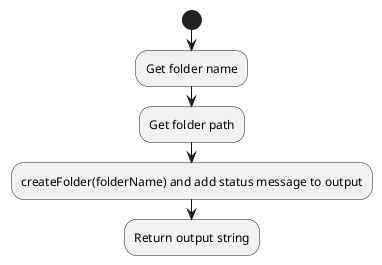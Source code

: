 @startuml
'https://plantuml.com/activity-diagram-beta

start
    :Get folder name;
    :Get folder path;

    :createFolder(folderName) and add status message to output;

    :Return output string;

@enduml
